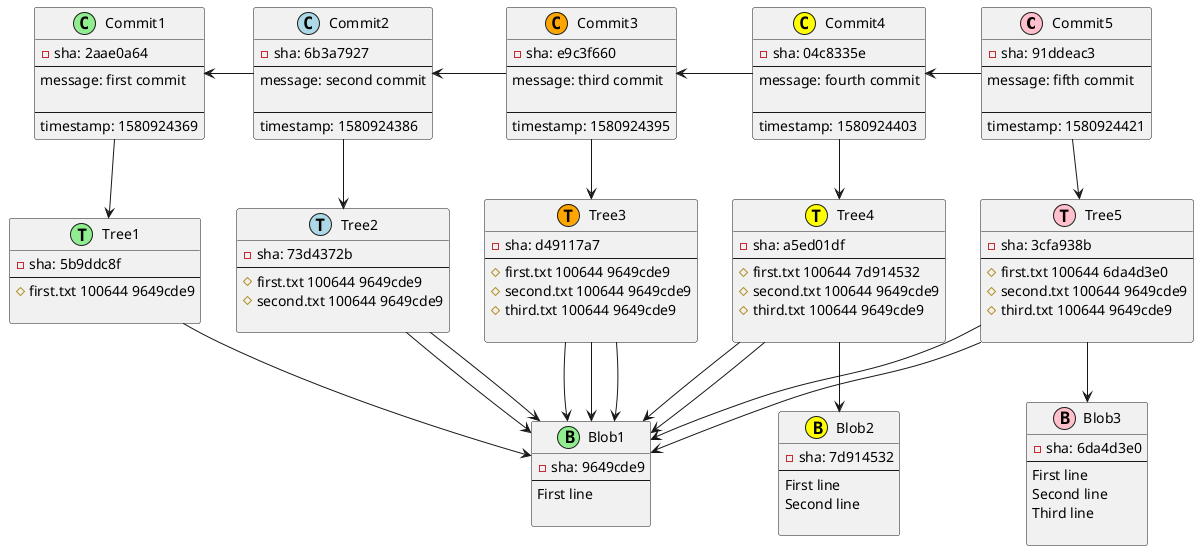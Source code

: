 @startuml

class Commit5 <<(C,pink)>> {
-sha: 91ddeac3
--
message: fifth commit

--
timestamp: 1580924421
}
class Commit4 <<(C,yellow)>> {
-sha: 04c8335e
--
message: fourth commit

--
timestamp: 1580924403
}
class Commit3 <<(C,orange)>> {
-sha: e9c3f660
--
message: third commit

--
timestamp: 1580924395
}
class Commit2 <<(C,lightblue)>> {
-sha: 6b3a7927
--
message: second commit

--
timestamp: 1580924386
}
class Commit1 <<(C,lightgreen)>> {
-sha: 2aae0a64
--
message: first commit

--
timestamp: 1580924369
}
class Tree5 <<(T,pink)>> {
-sha: 3cfa938b
--
# first.txt 100644 6da4d3e0
# second.txt 100644 9649cde9
# third.txt 100644 9649cde9

}
class Tree4 <<(T,yellow)>> {
-sha: a5ed01df
--
# first.txt 100644 7d914532
# second.txt 100644 9649cde9
# third.txt 100644 9649cde9

}
class Tree3 <<(T,orange)>> {
-sha: d49117a7
--
# first.txt 100644 9649cde9
# second.txt 100644 9649cde9
# third.txt 100644 9649cde9

}
class Tree2 <<(T,lightblue)>> {
-sha: 73d4372b
--
# first.txt 100644 9649cde9
# second.txt 100644 9649cde9

}
class Tree1 <<(T,lightgreen)>> {
-sha: 5b9ddc8f
--
# first.txt 100644 9649cde9

}
class Blob1 <<(B,lightgreen)>> {
-sha: 9649cde9
--
First line

}
class Blob3 <<(B,pink)>> {
-sha: 6da4d3e0
--
First line
Second line
Third line

}
class Blob2 <<(B,yellow)>> {
-sha: 7d914532
--
First line
Second line

}
Commit5 --> Tree5
Commit4 --> Tree4
Commit3 --> Tree3
Commit2 --> Tree2
Commit1 --> Tree1
Tree5 --> Blob3
Tree5 --> Blob1
Tree5 --> Blob1
Tree4 --> Blob2
Tree4 --> Blob1
Tree4 --> Blob1
Tree3 --> Blob1
Tree3 --> Blob1
Tree3 --> Blob1
Tree2 --> Blob1
Tree2 --> Blob1
Tree1 --> Blob1
Commit4 -l-> Commit3
Commit3 -l-> Commit2
Commit5 -l-> Commit4
Commit2 -l-> Commit1

@enduml